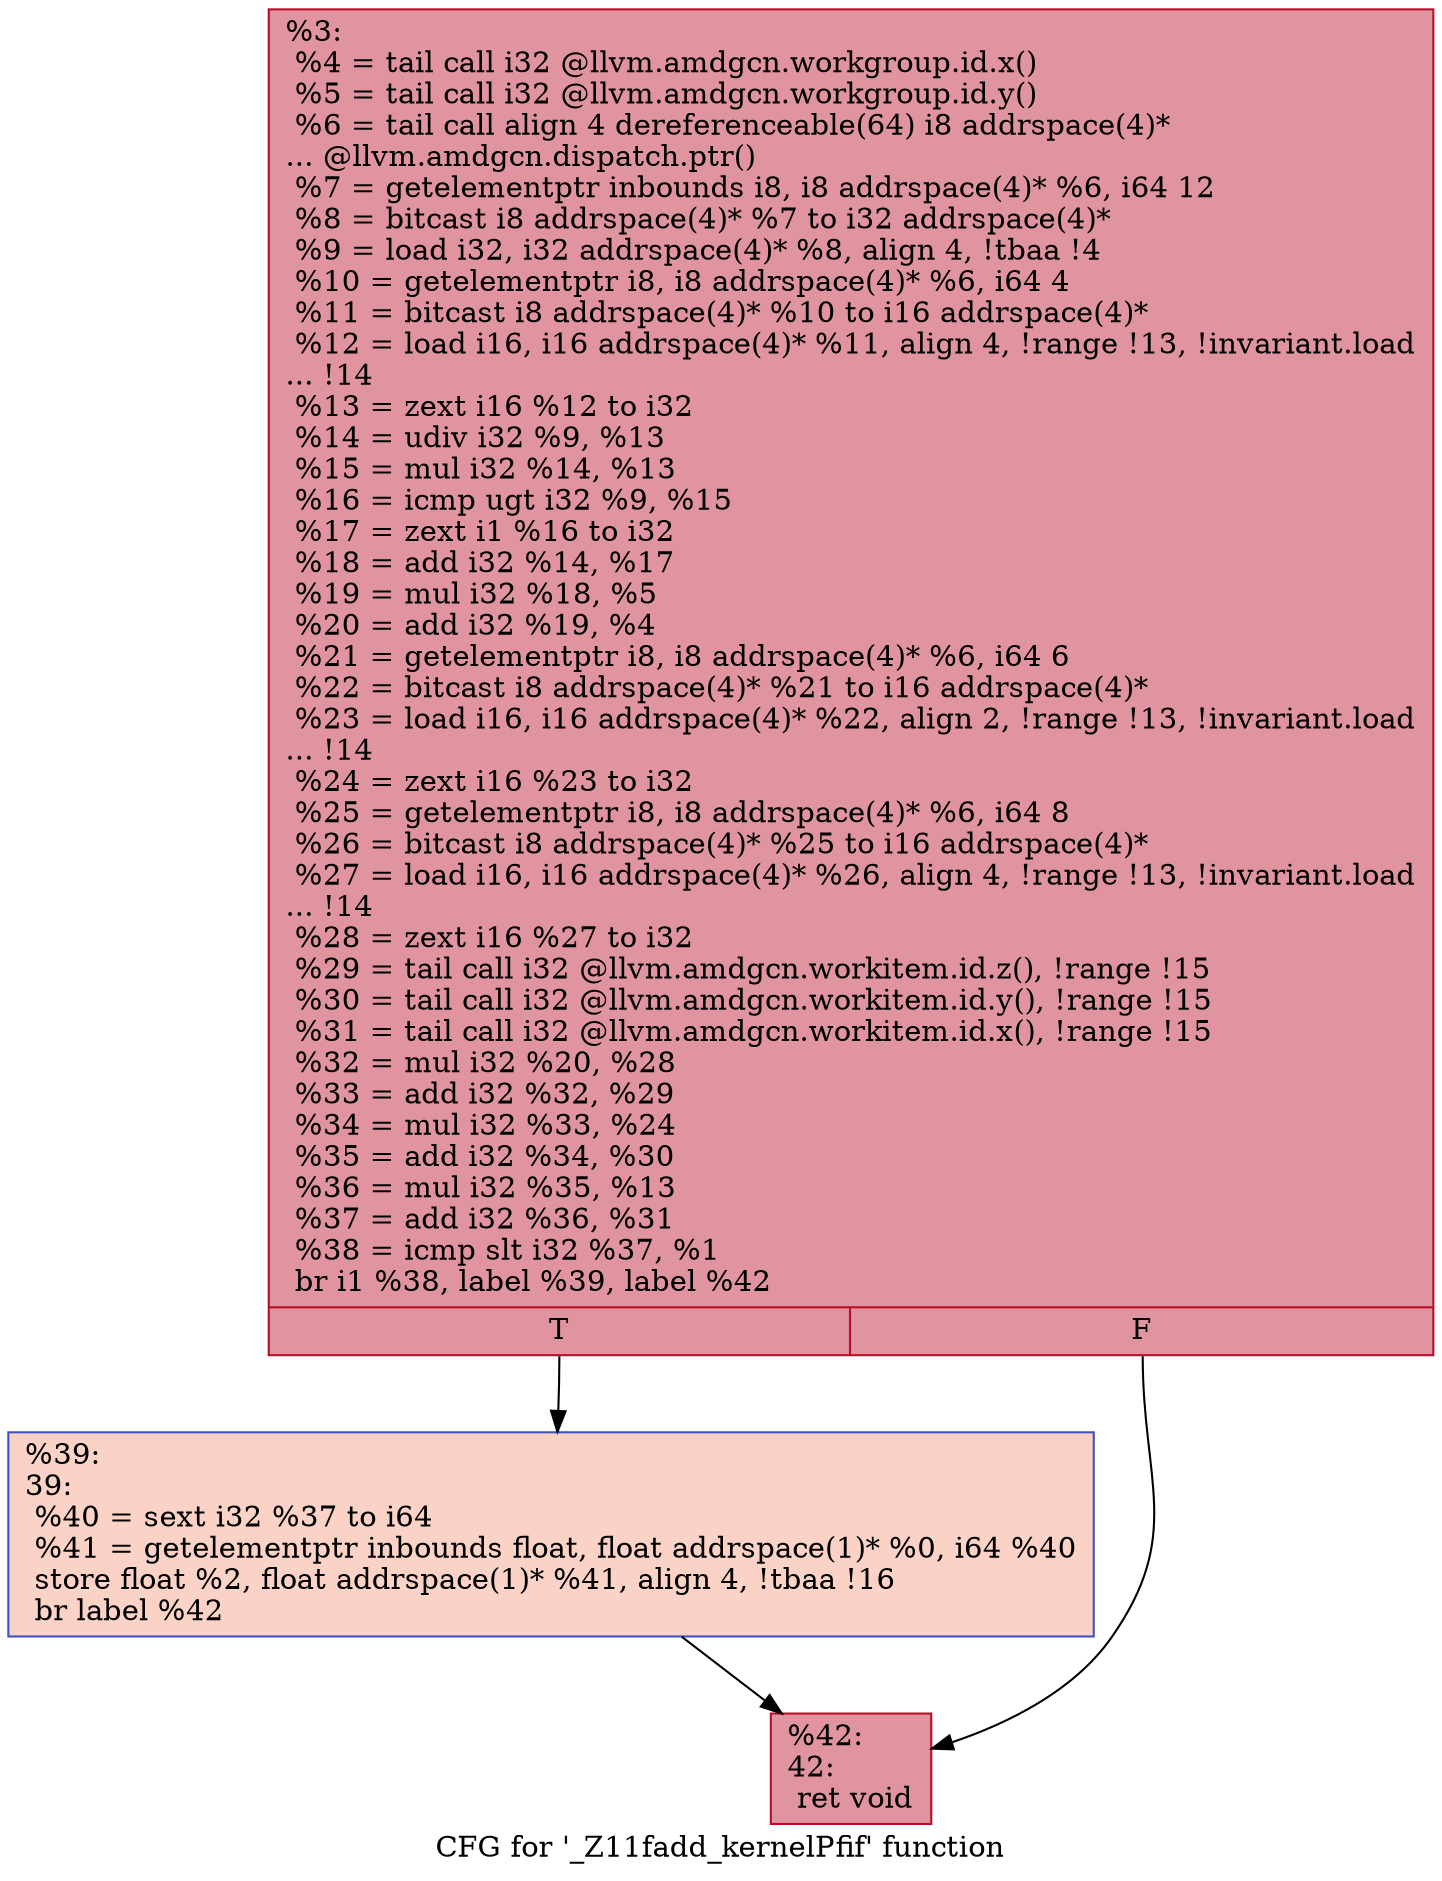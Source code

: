 digraph "CFG for '_Z11fadd_kernelPfif' function" {
	label="CFG for '_Z11fadd_kernelPfif' function";

	Node0x59926c0 [shape=record,color="#b70d28ff", style=filled, fillcolor="#b70d2870",label="{%3:\l  %4 = tail call i32 @llvm.amdgcn.workgroup.id.x()\l  %5 = tail call i32 @llvm.amdgcn.workgroup.id.y()\l  %6 = tail call align 4 dereferenceable(64) i8 addrspace(4)*\l... @llvm.amdgcn.dispatch.ptr()\l  %7 = getelementptr inbounds i8, i8 addrspace(4)* %6, i64 12\l  %8 = bitcast i8 addrspace(4)* %7 to i32 addrspace(4)*\l  %9 = load i32, i32 addrspace(4)* %8, align 4, !tbaa !4\l  %10 = getelementptr i8, i8 addrspace(4)* %6, i64 4\l  %11 = bitcast i8 addrspace(4)* %10 to i16 addrspace(4)*\l  %12 = load i16, i16 addrspace(4)* %11, align 4, !range !13, !invariant.load\l... !14\l  %13 = zext i16 %12 to i32\l  %14 = udiv i32 %9, %13\l  %15 = mul i32 %14, %13\l  %16 = icmp ugt i32 %9, %15\l  %17 = zext i1 %16 to i32\l  %18 = add i32 %14, %17\l  %19 = mul i32 %18, %5\l  %20 = add i32 %19, %4\l  %21 = getelementptr i8, i8 addrspace(4)* %6, i64 6\l  %22 = bitcast i8 addrspace(4)* %21 to i16 addrspace(4)*\l  %23 = load i16, i16 addrspace(4)* %22, align 2, !range !13, !invariant.load\l... !14\l  %24 = zext i16 %23 to i32\l  %25 = getelementptr i8, i8 addrspace(4)* %6, i64 8\l  %26 = bitcast i8 addrspace(4)* %25 to i16 addrspace(4)*\l  %27 = load i16, i16 addrspace(4)* %26, align 4, !range !13, !invariant.load\l... !14\l  %28 = zext i16 %27 to i32\l  %29 = tail call i32 @llvm.amdgcn.workitem.id.z(), !range !15\l  %30 = tail call i32 @llvm.amdgcn.workitem.id.y(), !range !15\l  %31 = tail call i32 @llvm.amdgcn.workitem.id.x(), !range !15\l  %32 = mul i32 %20, %28\l  %33 = add i32 %32, %29\l  %34 = mul i32 %33, %24\l  %35 = add i32 %34, %30\l  %36 = mul i32 %35, %13\l  %37 = add i32 %36, %31\l  %38 = icmp slt i32 %37, %1\l  br i1 %38, label %39, label %42\l|{<s0>T|<s1>F}}"];
	Node0x59926c0:s0 -> Node0x5994830;
	Node0x59926c0:s1 -> Node0x5996e30;
	Node0x5994830 [shape=record,color="#3d50c3ff", style=filled, fillcolor="#f59c7d70",label="{%39:\l39:                                               \l  %40 = sext i32 %37 to i64\l  %41 = getelementptr inbounds float, float addrspace(1)* %0, i64 %40\l  store float %2, float addrspace(1)* %41, align 4, !tbaa !16\l  br label %42\l}"];
	Node0x5994830 -> Node0x5996e30;
	Node0x5996e30 [shape=record,color="#b70d28ff", style=filled, fillcolor="#b70d2870",label="{%42:\l42:                                               \l  ret void\l}"];
}
